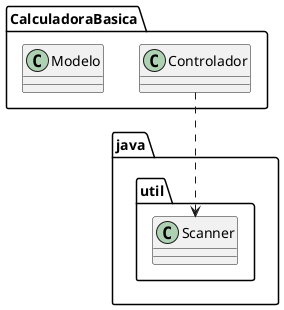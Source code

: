 @startuml
class CalculadoraBasica.Controlador
class CalculadoraBasica.Modelo
class java.util.Scanner
CalculadoraBasica.Controlador ..> java.util.Scanner
@enduml